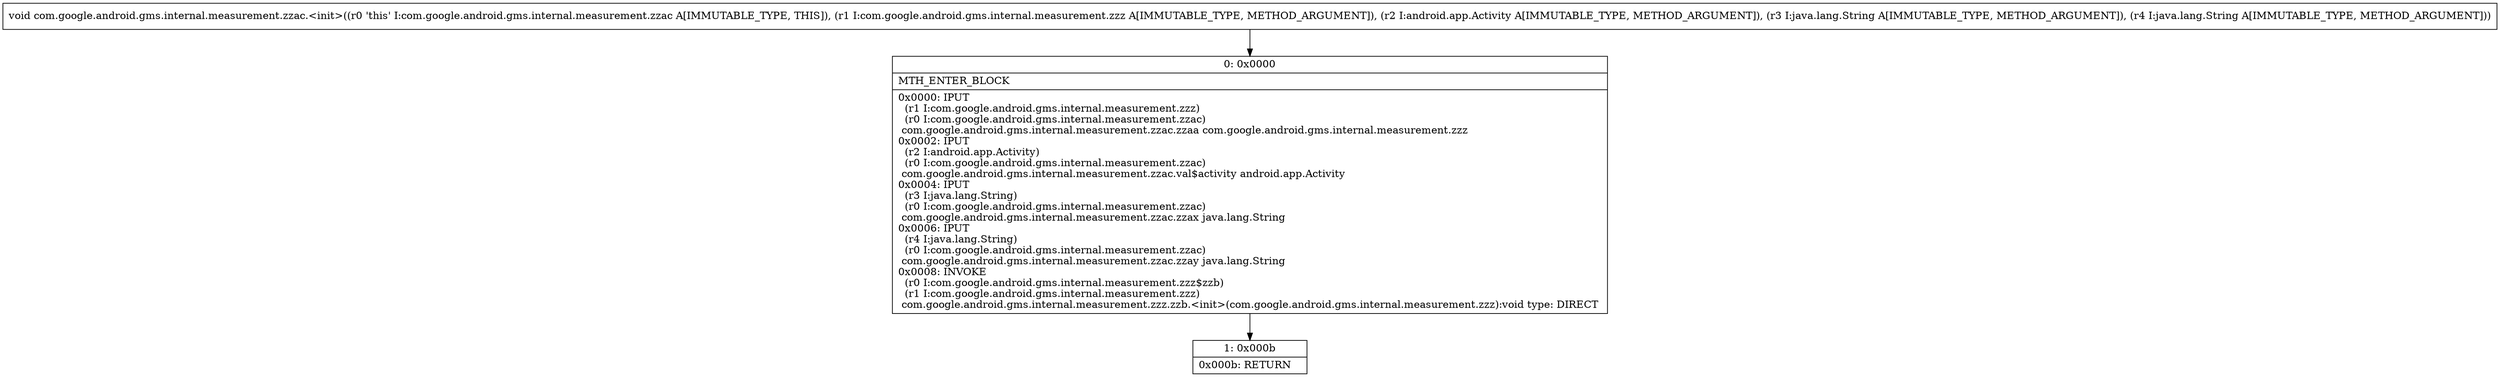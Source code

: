 digraph "CFG forcom.google.android.gms.internal.measurement.zzac.\<init\>(Lcom\/google\/android\/gms\/internal\/measurement\/zzz;Landroid\/app\/Activity;Ljava\/lang\/String;Ljava\/lang\/String;)V" {
Node_0 [shape=record,label="{0\:\ 0x0000|MTH_ENTER_BLOCK\l|0x0000: IPUT  \l  (r1 I:com.google.android.gms.internal.measurement.zzz)\l  (r0 I:com.google.android.gms.internal.measurement.zzac)\l com.google.android.gms.internal.measurement.zzac.zzaa com.google.android.gms.internal.measurement.zzz \l0x0002: IPUT  \l  (r2 I:android.app.Activity)\l  (r0 I:com.google.android.gms.internal.measurement.zzac)\l com.google.android.gms.internal.measurement.zzac.val$activity android.app.Activity \l0x0004: IPUT  \l  (r3 I:java.lang.String)\l  (r0 I:com.google.android.gms.internal.measurement.zzac)\l com.google.android.gms.internal.measurement.zzac.zzax java.lang.String \l0x0006: IPUT  \l  (r4 I:java.lang.String)\l  (r0 I:com.google.android.gms.internal.measurement.zzac)\l com.google.android.gms.internal.measurement.zzac.zzay java.lang.String \l0x0008: INVOKE  \l  (r0 I:com.google.android.gms.internal.measurement.zzz$zzb)\l  (r1 I:com.google.android.gms.internal.measurement.zzz)\l com.google.android.gms.internal.measurement.zzz.zzb.\<init\>(com.google.android.gms.internal.measurement.zzz):void type: DIRECT \l}"];
Node_1 [shape=record,label="{1\:\ 0x000b|0x000b: RETURN   \l}"];
MethodNode[shape=record,label="{void com.google.android.gms.internal.measurement.zzac.\<init\>((r0 'this' I:com.google.android.gms.internal.measurement.zzac A[IMMUTABLE_TYPE, THIS]), (r1 I:com.google.android.gms.internal.measurement.zzz A[IMMUTABLE_TYPE, METHOD_ARGUMENT]), (r2 I:android.app.Activity A[IMMUTABLE_TYPE, METHOD_ARGUMENT]), (r3 I:java.lang.String A[IMMUTABLE_TYPE, METHOD_ARGUMENT]), (r4 I:java.lang.String A[IMMUTABLE_TYPE, METHOD_ARGUMENT])) }"];
MethodNode -> Node_0;
Node_0 -> Node_1;
}

